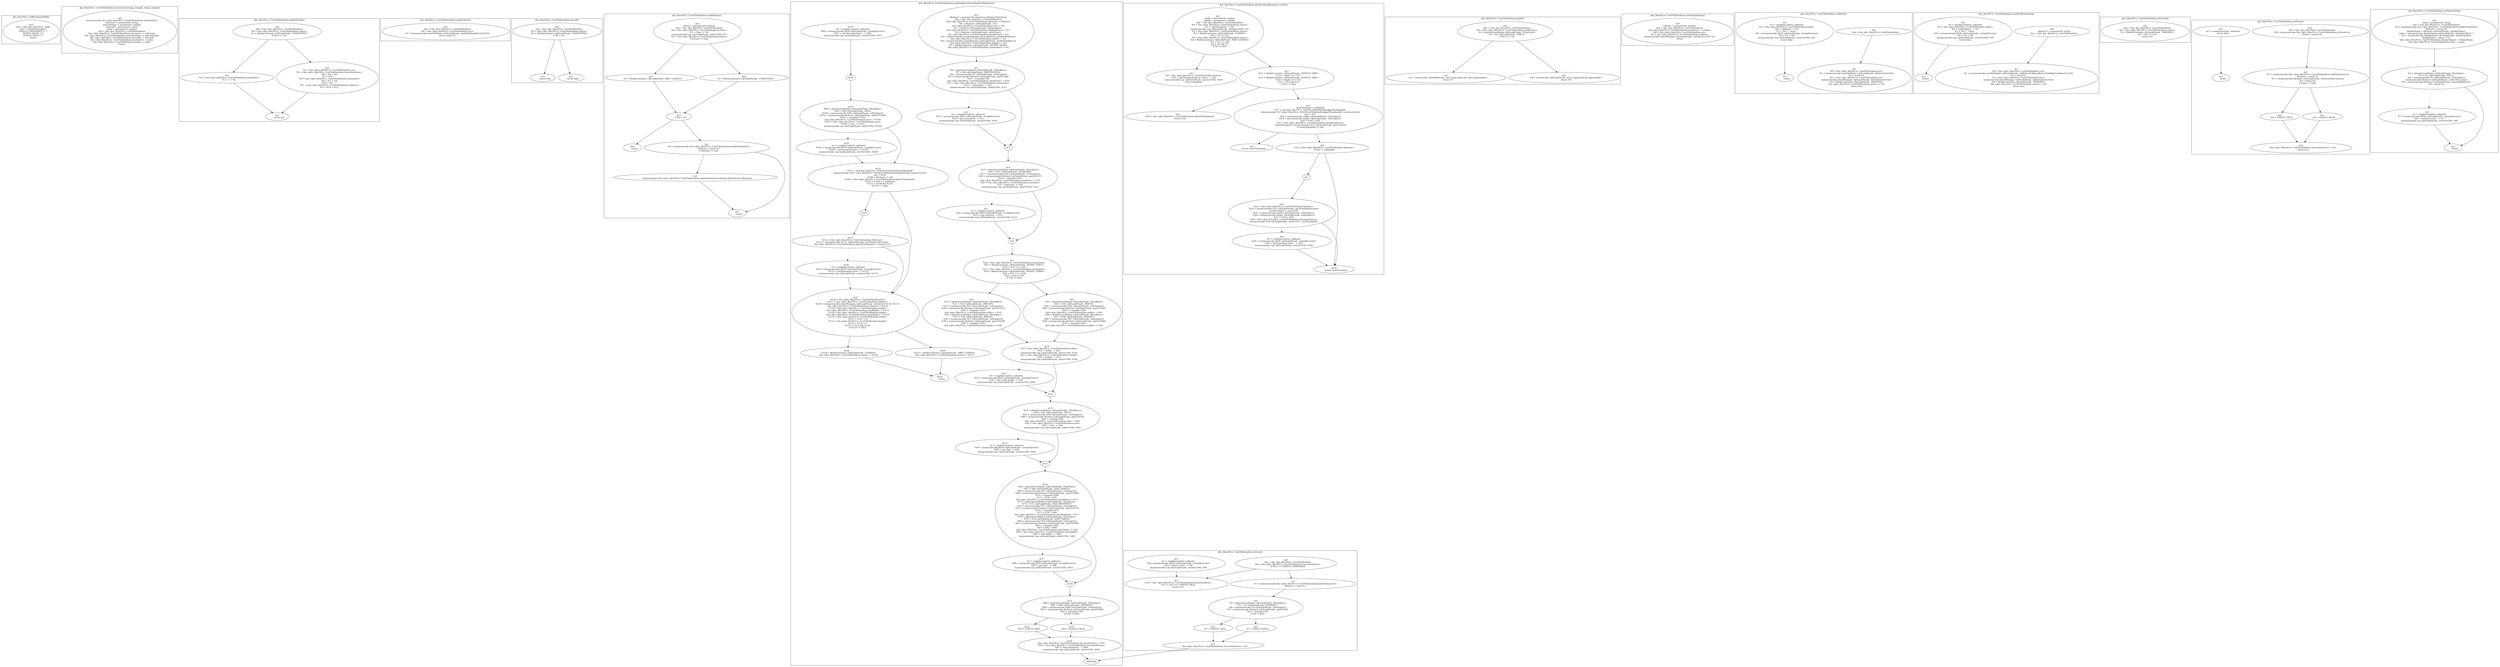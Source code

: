 digraph "59.ts" {
subgraph "cluster_@ts_files/59.ts: %dflt.[static]%dflt()" {
  label="@ts_files/59.ts: %dflt.[static]%dflt()";
  Node33300 [label="id:0
      this = this: @ts_files/59.ts: %dflt
      TAG = 'UserFileDataItem'
      STATUS_UNDEFINED = -1
      STATUS_FALSE = 0
      STATUS_TRUE = 1
      return"];
}
subgraph "cluster_@ts_files/59.ts: UserFileDataItem.constructor(string, string[], string, number)" {
  label="@ts_files/59.ts: UserFileDataItem.constructor(string, string[], string, number)";
  Node74200 [label="id:0
      instanceinvoke this.<@ts_files/59.ts: UserFileDataItem.%instInit()>()
      selections = parameter0: string
      selectionArgs = parameter1: string[]
      deviceId = parameter2: string
      index = parameter3: number
      this = this: @ts_files/59.ts: UserFileDataItem
      this.<@ts_files/59.ts: UserFileDataItem.selections> = selections
      this.<@ts_files/59.ts: UserFileDataItem.selectionArgs> = selectionArgs
      this.<@ts_files/59.ts: UserFileDataItem.deviceId> = deviceId
      this.<@ts_files/59.ts: UserFileDataItem.hashIndex> = index
      this.<@ts_files/59.ts: UserFileDataItem.index> = index
      return"];
}
subgraph "cluster_@ts_files/59.ts: UserFileDataItem.getHashCode()" {
  label="@ts_files/59.ts: UserFileDataItem.getHashCode()";
  Node42350 [label="id:0
      this = this: @ts_files/59.ts: UserFileDataItem
      %0 = this.<@ts_files/59.ts: UserFileDataItem.status>
      %1 = MediaConstants.<@%unk/%unk: .UNDEFINED>
      if %0 === %1"];
  Node42351 [label="id:1
      %2 = this.<@ts_files/59.ts: UserFileDataItem.hashIndex>
      %3 = '' + %2"];
  Node42352 [label="id:2
      %4 = this.<@ts_files/59.ts: UserFileDataItem.uri>
      %5 = this.<@ts_files/59.ts: UserFileDataItem.favouriteStatus>
      %6 = %4 + %5
      %7 = %6 + ' '
      %8 = this.<@ts_files/59.ts: UserFileDataItem.orientation>
      %9 = %7 + %8
      %10 = %9 + ' '
      %11 = this.<@ts_files/59.ts: UserFileDataItem.isSelect>
      %3 = %10 + %11"];
  Node42353 [label="id:3
      return %3"];
  Node42350 -> Node42351;
  Node42350 -> Node42352;
  Node42351 -> Node42353;
  Node42352 -> Node42353;
}
subgraph "cluster_@ts_files/59.ts: UserFileDataItem.loadFileAsset()" {
  label="@ts_files/59.ts: UserFileDataItem.loadFileAsset()";
  Node44600 [label="id:0
      this = this: @ts_files/59.ts: UserFileDataItem
      %0 = this.<@ts_files/59.ts: UserFileDataItem.uri>
      %1 = instanceinvoke userFileModel.<@%unk/%unk: .getMediaItemByUri()>(%0)
      return await %1"];
}
subgraph "cluster_@ts_files/59.ts: UserFileDataItem.isLoad()" {
  label="@ts_files/59.ts: UserFileDataItem.isLoad()";
  Node37520 [label="id:0
      this = this: @ts_files/59.ts: UserFileDataItem
      %0 = this.<@ts_files/59.ts: UserFileDataItem.status>
      %1 = MediaConstants.<@%unk/%unk: .UNDEFINED>
      if %0 > %1"];
  Node37521 [label="id:1
      return true"];
  Node37522 [label="id:2
      return false"];
  Node37520 -> Node37521;
  Node37520 -> Node37522;
}
subgraph "cluster_@ts_files/59.ts: UserFileDataItem.load(boolean)" {
  label="@ts_files/59.ts: UserFileDataItem.load(boolean)";
  Node43000 [label="id:0
      return"];
  Node43001 [label="id:1
      %4 = instanceinvoke this.<@ts_files/59.ts: UserFileDataItem.loadFileAsset()>()
      fileAsset = await %4
      if fileAsset != null"];
  Node43002 [label="id:2
      instanceinvoke this.<@ts_files/59.ts: UserFileDataItem.update(photoAccessHelper.PhotoAsset)>(fileAsset)"];
  Node43003 [label="id:3
      return"];
  Node43004 [label="id:4
      isForce = parameter0: boolean
      this = this: @ts_files/59.ts: UserFileDataItem
      %0 = this.<@ts_files/59.ts: UserFileDataItem.status>
      %1 = 'load ' + %0
      instanceinvoke Log.<@%unk/%unk: .info()>(TAG, %1)
      %2 = this.<@ts_files/59.ts: UserFileDataItem.status>
      if isForce != false"];
  Node43005 [label="id:5
      %3 = MediaConstants.<@%unk/%unk: .PART_LOADED>"];
  Node43006 [label="id:6
      %3 = MediaConstants.<@%unk/%unk: .UNDEFINED>"];
  Node43007 [label="id:7
      if %2 > %3"];
  Node43001 -> Node43002;
  Node43001 -> Node43003;
  Node43002 -> Node43003;
  Node43004 -> Node43005;
  Node43004 -> Node43006;
  Node43005 -> Node43007;
  Node43006 -> Node43007;
  Node43007 -> Node43000;
  Node43007 -> Node43001;
}
subgraph "cluster_@ts_files/59.ts: UserFileDataItem.update(photoAccessHelper.PhotoAsset)" {
  label="@ts_files/59.ts: UserFileDataItem.update(photoAccessHelper.PhotoAsset)";
  Node66270 [label="id:0
      fileAsset = parameter0: photoAccessHelper.PhotoAsset
      this = this: @ts_files/59.ts: UserFileDataItem
      this.<@ts_files/59.ts: UserFileDataItem.fileAsset> = fileAsset
      %0 = fileAsset.<@%unk/%unk: .uri>
      this.<@ts_files/59.ts: UserFileDataItem.uri> = %0
      %1 = fileAsset.<@%unk/%unk: .displayName>
      this.<@ts_files/59.ts: UserFileDataItem.displayName> = %1
      %2 = fileAsset.<@%unk/%unk: .photoType>
      this.<@ts_files/59.ts: UserFileDataItem.mediaType> = %2
      %3 = instanceinvoke screenManager.<@%unk/%unk: .getWinWidth()>()
      this.<@ts_files/59.ts: UserFileDataItem.width> = %3
      %4 = instanceinvoke screenManager.<@%unk/%unk: .getWinHeight()>()
      this.<@ts_files/59.ts: UserFileDataItem.height> = %4
      %5 = MediaConstants.<@%unk/%unk: .ROTATE_NONE>
      this.<@ts_files/59.ts: UserFileDataItem.orientation> = %5"];
  Node66271 [label="id:1
      %6 = photoAccessHelper.<@%unk/%unk: .PhotoKeys>
      %7 = %6.<@%unk/%unk: .ORIENTATION>
      %8 = instanceinvoke %7.<@%unk/%unk: .toString()>()
      %9 = instanceinvoke fileAsset.<@%unk/%unk: .get()>(%8)
      %10 = <number>%9
      this.<@ts_files/59.ts: UserFileDataItem.orientation> = %10
      %11 = this.<@ts_files/59.ts: UserFileDataItem.orientation>
      %12 = 'orientation ' + %11
      instanceinvoke Log.<@%unk/%unk: .info()>(TAG, %12)"];
  Node66272 [label="id:2
      err = caughtexception: unknown
      %13 = instanceinvoke JSON.<@%unk/%unk: .stringify()>(err)
      %14 = 'get orientation ' + %13
      instanceinvoke Log.<@%unk/%unk: .error()>(TAG, %14)"];
  Node66273 [label="id:3"];
  Node66274 [label="id:4
      %15 = photoAccessHelper.<@%unk/%unk: .PhotoKeys>
      %16 = %15.<@%unk/%unk: .DURATION>
      %17 = instanceinvoke %16.<@%unk/%unk: .toString()>()
      %18 = instanceinvoke fileAsset.<@%unk/%unk: .get()>(%17)
      %19 = <number>%18
      this.<@ts_files/59.ts: UserFileDataItem.duration> = %19
      %20 = this.<@ts_files/59.ts: UserFileDataItem.duration>
      %21 = 'duration ' + %20
      instanceinvoke Log.<@%unk/%unk: .info()>(TAG, %21)"];
  Node66275 [label="id:5
      err = caughtexception: unknown
      %22 = instanceinvoke JSON.<@%unk/%unk: .stringify()>(err)
      %23 = 'get duration ' + %22
      instanceinvoke Log.<@%unk/%unk: .error()>(TAG, %23)"];
  Node66276 [label="id:6"];
  Node66277 [label="id:7
      %24 = this.<@ts_files/59.ts: UserFileDataItem.orientation>
      %25 = MediaConstants.<@%unk/%unk: .ROTATE_ONCE>
      %26 = %24 === %25
      %27 = this.<@ts_files/59.ts: UserFileDataItem.orientation>
      %28 = MediaConstants.<@%unk/%unk: .ROTATE_THIRD>
      %29 = %27 === %28
      %30 = %26 || %29
      if %30 != false"];
  Node66278 [label="id:8
      %31 = photoAccessHelper.<@%unk/%unk: .PhotoKeys>
      %32 = %31.<@%unk/%unk: .HEIGHT>
      %33 = instanceinvoke %32.<@%unk/%unk: .toString()>()
      %34 = instanceinvoke fileAsset.<@%unk/%unk: .get()>(%33)
      %35 = <number>%34
      this.<@ts_files/59.ts: UserFileDataItem.width> = %35
      %36 = photoAccessHelper.<@%unk/%unk: .PhotoKeys>
      %37 = %36.<@%unk/%unk: .WIDTH>
      %38 = instanceinvoke %37.<@%unk/%unk: .toString()>()
      %39 = instanceinvoke fileAsset.<@%unk/%unk: .get()>(%38)
      %40 = <number>%39
      this.<@ts_files/59.ts: UserFileDataItem.height> = %40"];
  Node66279 [label="id:9
      %41 = photoAccessHelper.<@%unk/%unk: .PhotoKeys>
      %42 = %41.<@%unk/%unk: .WIDTH>
      %43 = instanceinvoke %42.<@%unk/%unk: .toString()>()
      %44 = instanceinvoke fileAsset.<@%unk/%unk: .get()>(%43)
      %45 = <number>%44
      this.<@ts_files/59.ts: UserFileDataItem.width> = %45
      %46 = photoAccessHelper.<@%unk/%unk: .PhotoKeys>
      %47 = %46.<@%unk/%unk: .HEIGHT>
      %48 = instanceinvoke %47.<@%unk/%unk: .toString()>()
      %49 = instanceinvoke fileAsset.<@%unk/%unk: .get()>(%48)
      %50 = <number>%49
      this.<@ts_files/59.ts: UserFileDataItem.height> = %50"];
  Node662710 [label="id:10
      %51 = this.<@ts_files/59.ts: UserFileDataItem.width>
      %52 = 'width ' + %51
      instanceinvoke Log.<@%unk/%unk: .info()>(TAG, %52)
      %53 = this.<@ts_files/59.ts: UserFileDataItem.height>
      %54 = 'height ' + %53
      instanceinvoke Log.<@%unk/%unk: .info()>(TAG, %54)"];
  Node662711 [label="id:11
      err = caughtexception: unknown
      %55 = instanceinvoke JSON.<@%unk/%unk: .stringify()>(err)
      %56 = 'get width height ' + %55
      instanceinvoke Log.<@%unk/%unk: .error()>(TAG, %56)"];
  Node662712 [label="id:12"];
  Node662713 [label="id:13
      %57 = photoAccessHelper.<@%unk/%unk: .PhotoKeys>
      %58 = %57.<@%unk/%unk: .TITLE>
      %59 = instanceinvoke %58.<@%unk/%unk: .toString()>()
      %60 = instanceinvoke fileAsset.<@%unk/%unk: .get()>(%59)
      %61 = <string>%60
      this.<@ts_files/59.ts: UserFileDataItem.title> = %61
      %62 = this.<@ts_files/59.ts: UserFileDataItem.title>
      %63 = 'title ' + %62
      instanceinvoke Log.<@%unk/%unk: .info()>(TAG, %63)"];
  Node662714 [label="id:14
      err = caughtexception: unknown
      %64 = instanceinvoke JSON.<@%unk/%unk: .stringify()>(err)
      %65 = 'get title ' + %64
      instanceinvoke Log.<@%unk/%unk: .error()>(TAG, %65)"];
  Node662715 [label="id:15"];
  Node662716 [label="id:16
      %66 = photoAccessHelper.<@%unk/%unk: .PhotoKeys>
      %67 = %66.<@%unk/%unk: .DATE_ADDED>
      %68 = instanceinvoke %67.<@%unk/%unk: .toString()>()
      %69 = instanceinvoke fileAsset.<@%unk/%unk: .get()>(%68)
      %70 = <number>%69
      %71 = %70 * 1000
      this.<@ts_files/59.ts: UserFileDataItem.dateAdded> = %71
      %72 = photoAccessHelper.<@%unk/%unk: .PhotoKeys>
      %73 = %72.<@%unk/%unk: .DATE_MODIFIED>
      %74 = instanceinvoke %73.<@%unk/%unk: .toString()>()
      %75 = instanceinvoke fileAsset.<@%unk/%unk: .get()>(%74)
      %76 = <number>%75
      %77 = %76 * 1000
      this.<@ts_files/59.ts: UserFileDataItem.dateModified> = %77
      %78 = photoAccessHelper.<@%unk/%unk: .PhotoKeys>
      %79 = %78.<@%unk/%unk: .DATE_TAKEN>
      %80 = instanceinvoke %79.<@%unk/%unk: .toString()>()
      %81 = instanceinvoke fileAsset.<@%unk/%unk: .get()>(%80)
      %82 = <number>%81
      %83 = %82 * 1000
      this.<@ts_files/59.ts: UserFileDataItem.dateTaken> = %83
      %84 = this.<@ts_files/59.ts: UserFileDataItem.dateAdded>
      %85 = 'dateAdded ' + %84
      instanceinvoke Log.<@%unk/%unk: .info()>(TAG, %85)"];
  Node662717 [label="id:17
      err = caughtexception: unknown
      %86 = instanceinvoke JSON.<@%unk/%unk: .stringify()>(err)
      %87 = 'get date ' + %86
      instanceinvoke Log.<@%unk/%unk: .error()>(TAG, %87)"];
  Node662718 [label="id:18"];
  Node662719 [label="id:19
      err = caughtexception: unknown
      %96 = instanceinvoke JSON.<@%unk/%unk: .stringify()>(err)
      %97 = 'get favouriteStatus ' + %96
      instanceinvoke Log.<@%unk/%unk: .error()>(TAG, %97)"];
  Node662720 [label="id:20"];
  Node662721 [label="id:21
      %98 = photoAccessHelper.<@%unk/%unk: .PhotoKeys>
      %99 = %98.<@%unk/%unk: .SIZE>
      %100 = instanceinvoke %99.<@%unk/%unk: .toString()>()
      %101 = instanceinvoke fileAsset.<@%unk/%unk: .get()>(%100)
      %102 = <number>%101
      this.<@ts_files/59.ts: UserFileDataItem.size> = %102
      %103 = this.<@ts_files/59.ts: UserFileDataItem.size>
      %104 = 'size ' + %103
      instanceinvoke Log.<@%unk/%unk: .info()>(TAG, %104)"];
  Node662722 [label="id:22
      err = caughtexception: unknown
      %105 = instanceinvoke JSON.<@%unk/%unk: .stringify()>(err)
      %106 = 'get favouriteStatus ' + %105
      instanceinvoke Log.<@%unk/%unk: .error()>(TAG, %106)"];
  Node662723 [label="id:23
      %107 = new @ts_files/59.ts: %AC$UserFileDataItem$update$0
      instanceinvoke %107.<@ts_files/59.ts: %AC$UserFileDataItem$update$0.constructor()>()
      size = %107
      %108 = fileAsset != null
      %109 = this.<@ts_files/59.ts: UserFileDataItem.defaultThumbnail>
      %110 = %109 == undefined
      %111 = %108 && %110
      if %111 != false"];
  Node662724 [label="id:24"];
  Node662725 [label="id:25
      %112 = this.<@ts_files/59.ts: UserFileDataItem.fileAsset>
      %113 = instanceinvoke %112.<@%unk/%unk: .getThumbnail()>(size)
      this.<@ts_files/59.ts: UserFileDataItem.defaultThumbnail> = await %113"];
  Node662726 [label="id:26
      err = caughtexception: unknown
      %114 = instanceinvoke JSON.<@%unk/%unk: .stringify()>(err)
      %115 = 'getThumbnail error: ' + %114
      instanceinvoke Log.<@%unk/%unk: .error()>(TAG, %115)"];
  Node662727 [label="id:27
      %116 = this.<@ts_files/59.ts: UserFileDataItem.uri>
      %117 = this.<@ts_files/59.ts: UserFileDataItem.isSelect>
      %118 = instanceinvoke selectManager.<@%unk/%unk: .isSelect()>(%116, %117)
      this.<@ts_files/59.ts: UserFileDataItem.isSelect> = %118
      %119 = this.<@ts_files/59.ts: UserFileDataItem.width>
      this.<@ts_files/59.ts: UserFileDataItem.imgWidth> = %119
      %120 = this.<@ts_files/59.ts: UserFileDataItem.height>
      this.<@ts_files/59.ts: UserFileDataItem.imgHeight> = %120
      %121 = this.<@ts_files/59.ts: UserFileDataItem.width>
      %122 = %121 > 0
      %123 = this.<@ts_files/59.ts: UserFileDataItem.height>
      %124 = %123 > 0
      %125 = %122 && %124
      if %125 != false"];
  Node662728 [label="id:28
      %126 = MediaConstants.<@%unk/%unk: .LOADED>
      this.<@ts_files/59.ts: UserFileDataItem.status> = %126"];
  Node662729 [label="id:29
      %127 = MediaConstants.<@%unk/%unk: .PART_LOADED>
      this.<@ts_files/59.ts: UserFileDataItem.status> = %127"];
  Node662730 [label="id:30
      return"];
  Node662731 [label="id:31
      %88 = photoAccessHelper.<@%unk/%unk: .PhotoKeys>
      %89 = %88.<@%unk/%unk: .FAVORITE>
      %90 = instanceinvoke %89.<@%unk/%unk: .toString()>()
      %91 = instanceinvoke fileAsset.<@%unk/%unk: .get()>(%90)
      %92 = <boolean>%91
      if %92 != false"];
  Node662732 [label="id:32
      %93 = STATUS_TRUE"];
  Node662733 [label="id:33
      %93 = STATUS_FALSE"];
  Node662734 [label="id:34
      this.<@ts_files/59.ts: UserFileDataItem.favouriteStatus> = %93
      %94 = this.<@ts_files/59.ts: UserFileDataItem.favouriteStatus>
      %95 = 'favouriteStatus ' + %94
      instanceinvoke Log.<@%unk/%unk: .info()>(TAG, %95)"];
  Node66270 -> Node66271;
  Node66271 -> Node66273;
  Node66271 -> Node66272[style="dotted"];
  Node66272 -> Node66273;
  Node66273 -> Node66274;
  Node66274 -> Node66276;
  Node66274 -> Node66275[style="dotted"];
  Node66275 -> Node66276;
  Node66276 -> Node66277;
  Node66277 -> Node66278;
  Node66277 -> Node66279;
  Node66278 -> Node662710;
  Node66279 -> Node662710;
  Node662710 -> Node662712;
  Node662710 -> Node662711[style="dotted"];
  Node662711 -> Node662712;
  Node662712 -> Node662713;
  Node662713 -> Node662715;
  Node662713 -> Node662714[style="dotted"];
  Node662714 -> Node662715;
  Node662715 -> Node662716;
  Node662716 -> Node662718;
  Node662716 -> Node662717[style="dotted"];
  Node662717 -> Node662718;
  Node662718 -> Node662731;
  Node662719 -> Node662720;
  Node662720 -> Node662721;
  Node662721 -> Node662723;
  Node662721 -> Node662722[style="dotted"];
  Node662722 -> Node662723;
  Node662723 -> Node662724;
  Node662723 -> Node662727;
  Node662724 -> Node662725;
  Node662725 -> Node662727;
  Node662725 -> Node662726[style="dotted"];
  Node662726 -> Node662727;
  Node662727 -> Node662728;
  Node662727 -> Node662729;
  Node662728 -> Node662730;
  Node662729 -> Node662730;
  Node662731 -> Node662732;
  Node662731 -> Node662733;
  Node662732 -> Node662734;
  Node662733 -> Node662734;
  Node662734 -> undefined;
}
subgraph "cluster_@ts_files/59.ts: UserFileDataItem.getThumbnail(number, number)" {
  label="@ts_files/59.ts: UserFileDataItem.getThumbnail(number, number)";
  Node57740 [label="id:0
      width = parameter0: number
      height = parameter1: number
      this = this: @ts_files/59.ts: UserFileDataItem
      %0 = this.<@ts_files/59.ts: UserFileDataItem.status>
      %1 = 'getThumbnail ' + %0
      instanceinvoke Log.<@%unk/%unk: .debug()>(TAG, %1)
      %2 = this.<@ts_files/59.ts: UserFileDataItem.status>
      %3 = MediaConstants.<@%unk/%unk: .LOADED>
      %4 = %2 !== %3
      %5 = this.<@ts_files/59.ts: UserFileDataItem.status>
      %6 = MediaConstants.<@%unk/%unk: .PART_LOADED>
      %7 = %5 !== %6
      %8 = %4 && %7
      if %8 != false"];
  Node57741 [label="id:1
      %9 = this.<@ts_files/59.ts: UserFileDataItem.status>
      %10 = 'getThumbnail fail as status: ' + %9
      instanceinvoke Log.<@%unk/%unk: .warn()>(TAG, %10)
      return undefined"];
  Node57742 [label="id:2
      %11 = MediaConstants.<@%unk/%unk: .DEFAULT_SIZE>
      %12 = width === %11
      %13 = MediaConstants.<@%unk/%unk: .DEFAULT_SIZE>
      %14 = height === %13
      %15 = %12 && %14
      if %15 != false"];
  Node57743 [label="id:3
      %16 = this.<@ts_files/59.ts: UserFileDataItem.defaultThumbnail>
      return %16"];
  Node57744 [label="id:4
      newThumbnail = undefined
      %17 = new @ts_files/59.ts: %AC$UserFileDataItem$getThumbnail$1
      instanceinvoke %17.<@ts_files/59.ts: %AC$UserFileDataItem$getThumbnail$1.constructor()>()
      size = %17
      %18 = instanceinvoke width.<@%unk/%unk: .toString()>()
      %19 = instanceinvoke height.<@%unk/%unk: .toString()>()
      %20 = %18 + %19
      %21 = this.<@ts_files/59.ts: UserFileDataItem.thumbnailArray>
      cacheThumbnail = instanceinvoke %21.<@%unk/%unk: .get()>(%20)
      if cacheThumbnail != null"];
  Node57745 [label="id:5
      return cacheThumbnail"];
  Node57746 [label="id:6
      %22 = this.<@ts_files/59.ts: UserFileDataItem.fileAsset>
      if %22 != undefined"];
  Node57747 [label="id:7"];
  Node57748 [label="id:8
      %23 = this.<@ts_files/59.ts: UserFileDataItem.fileAsset>
      %24 = instanceinvoke %23.<@%unk/%unk: .getThumbnail()>(size)
      newThumbnail = await %24
      %25 = instanceinvoke width.<@%unk/%unk: .toString()>()
      %26 = instanceinvoke height.<@%unk/%unk: .toString()>()
      %27 = %25 + %26
      %28 = this.<@ts_files/59.ts: UserFileDataItem.thumbnailArray>
      instanceinvoke %28.<@%unk/%unk: .set()>(%27, newThumbnail)"];
  Node57749 [label="id:9
      err = caughtexception: unknown
      %29 = instanceinvoke JSON.<@%unk/%unk: .stringify()>(err)
      %30 = 'getThumbnail error: ' + %29
      instanceinvoke Log.<@%unk/%unk: .error()>(TAG, %30)"];
  Node577410 [label="id:10
      return newThumbnail"];
  Node57740 -> Node57741;
  Node57740 -> Node57742;
  Node57742 -> Node57743;
  Node57742 -> Node57744;
  Node57744 -> Node57745;
  Node57744 -> Node57746;
  Node57746 -> Node57747;
  Node57746 -> Node577410;
  Node57747 -> Node57748;
  Node57748 -> Node577410;
  Node57748 -> Node57749[style="dotted"];
  Node57749 -> Node577410;
}
subgraph "cluster_@ts_files/59.ts: UserFileDataItem.getAlt()" {
  label="@ts_files/59.ts: UserFileDataItem.getAlt()";
  Node37570 [label="id:0
      this = this: @ts_files/59.ts: UserFileDataItem
      %0 = this.<@ts_files/59.ts: UserFileDataItem.mediaType>
      %1 = photoAccessHelper.<@%unk/%unk: .PhotoType>
      %2 = %1.<@%unk/%unk: .VIDEO>
      if %0 === %2"];
  Node37571 [label="id:1
      %3 = staticinvoke <@%unk/%unk: .$r()>('app.media.alt_video_placeholder')
      return %3"];
  Node37572 [label="id:2
      %4 = staticinvoke <@%unk/%unk: .$r()>('app.media.alt_placeholder')
      return %4"];
  Node37570 -> Node37571;
  Node37570 -> Node37572;
}
subgraph "cluster_@ts_files/59.ts: UserFileDataItem.setSelect(boolean)" {
  label="@ts_files/59.ts: UserFileDataItem.setSelect(boolean)";
  Node48240 [label="id:0
      isSelect = parameter0: boolean
      this = this: @ts_files/59.ts: UserFileDataItem
      this.<@ts_files/59.ts: UserFileDataItem.isSelect> = isSelect
      %0 = this.<@ts_files/59.ts: UserFileDataItem.uri>
      %1 = this.<@ts_files/59.ts: UserFileDataItem.isSelect>
      instanceinvoke selectManager.<@%unk/%unk: .setSelect()>(%0, %1)
      return"];
}
subgraph "cluster_@ts_files/59.ts: UserFileDataItem.onDelete()" {
  label="@ts_files/59.ts: UserFileDataItem.onDelete()";
  Node39640 [label="id:0
      this = this: @ts_files/59.ts: UserFileDataItem"];
  Node39641 [label="id:1
      %0 = this.<@ts_files/59.ts: UserFileDataItem.uri>
      %1 = instanceinvoke userFileModel.<@%unk/%unk: .deleteOne()>(%0)
      %2 = await %1
      %3 = this.<@ts_files/59.ts: UserFileDataItem.uri>
      instanceinvoke selectManager.<@%unk/%unk: .deleteSelect()>(%3)
      %4 = MediaConstants.<@%unk/%unk: .TRASHED>
      this.<@ts_files/59.ts: UserFileDataItem.status> = %4
      return true"];
  Node39642 [label="id:2
      err = caughtexception: unknown
      %5 = this.<@ts_files/59.ts: UserFileDataItem.index>
      %6 = 'onDelete ' + %5
      %7 = %6 + ' error: '
      %8 = instanceinvoke JSON.<@%unk/%unk: .stringify()>(err)
      %9 = %7 + %8
      instanceinvoke Log.<@%unk/%unk: .error()>(TAG, %9)
      return false"];
  Node39643 [label="id:3
      return"];
  Node39640 -> Node39641;
  Node39642 -> Node39643;
}
subgraph "cluster_@ts_files/59.ts: UserFileDataItem.addToAlbum(string)" {
  label="@ts_files/59.ts: UserFileDataItem.addToAlbum(string)";
  Node48000 [label="id:0
      albumUri = parameter0: string
      this = this: @ts_files/59.ts: UserFileDataItem"];
  Node48001 [label="id:1
      %0 = this.<@ts_files/59.ts: UserFileDataItem.uri>
      %1 = instanceinvoke userFileModel.<@%unk/%unk: .addPhotoToAlbumByUserFileMgr()>(albumUri, %0)
      %2 = await %1
      %3 = this.<@ts_files/59.ts: UserFileDataItem.uri>
      instanceinvoke selectManager.<@%unk/%unk: .deleteSelect()>(%3)
      %4 = MediaConstants.<@%unk/%unk: .TRASHED>
      this.<@ts_files/59.ts: UserFileDataItem.status> = %4
      return true"];
  Node48002 [label="id:2
      err = caughtexception: unknown
      %5 = this.<@ts_files/59.ts: UserFileDataItem.index>
      %6 = 'addToAlbum ' + %5
      %7 = %6 + ' error: '
      %8 = instanceinvoke JSON.<@%unk/%unk: .stringify()>(err)
      %9 = %7 + %8
      instanceinvoke Log.<@%unk/%unk: .error()>(TAG, %9)
      return false"];
  Node48003 [label="id:3
      return"];
  Node48000 -> Node48001;
  Node48002 -> Node48003;
}
subgraph "cluster_@ts_files/59.ts: UserFileDataItem.isDeleted()" {
  label="@ts_files/59.ts: UserFileDataItem.isDeleted()";
  Node40630 [label="id:0
      this = this: @ts_files/59.ts: UserFileDataItem
      %0 = this.<@ts_files/59.ts: UserFileDataItem.status>
      %1 = MediaConstants.<@%unk/%unk: .TRASHED>
      %2 = %0 === %1
      return %2"];
}
subgraph "cluster_@ts_files/59.ts: UserFileDataItem.isFavor()" {
  label="@ts_files/59.ts: UserFileDataItem.isFavor()";
  Node38780 [label="id:0
      this = this: @ts_files/59.ts: UserFileDataItem
      %0 = this.<@ts_files/59.ts: UserFileDataItem.favouriteStatus>
      if %0 === STATUS_UNDEFINED"];
  Node38781 [label="id:1
      %1 = instanceinvoke this.<@ts_files/59.ts: UserFileDataItem.loadFileAsset()>()
      fileAsset = await %1"];
  Node38782 [label="id:2
      err = caughtexception: unknown
      %8 = instanceinvoke JSON.<@%unk/%unk: .stringify()>(err)
      %9 = 'isFavor error: ' + %8
      instanceinvoke Log.<@%unk/%unk: .error()>(TAG, %9)"];
  Node38783 [label="id:3
      %10 = this.<@ts_files/59.ts: UserFileDataItem.favouriteStatus>
      %11 = %10 === STATUS_TRUE
      return %11"];
  Node38784 [label="id:4
      %2 = photoAccessHelper.<@%unk/%unk: .PhotoKeys>
      %3 = %2.<@%unk/%unk: .FAVORITE>
      %4 = instanceinvoke %3.<@%unk/%unk: .toString()>()
      %5 = instanceinvoke fileAsset.<@%unk/%unk: .get()>(%4)
      %6 = <boolean>%5
      if %6 != false"];
  Node38785 [label="id:5
      %7 = STATUS_TRUE"];
  Node38786 [label="id:6
      %7 = STATUS_FALSE"];
  Node38787 [label="id:7
      this.<@ts_files/59.ts: UserFileDataItem.favouriteStatus> = %7"];
  Node38780 -> Node38781;
  Node38780 -> Node38783;
  Node38781 -> Node38784;
  Node38782 -> Node38783;
  Node38784 -> Node38785;
  Node38784 -> Node38786;
  Node38785 -> Node38787;
  Node38786 -> Node38787;
  Node38787 -> undefined;
}
subgraph "cluster_@ts_files/59.ts: UserFileDataItem.setFavor()" {
  label="@ts_files/59.ts: UserFileDataItem.setFavor()";
  Node39900 [label="id:0
      this = this: @ts_files/59.ts: UserFileDataItem
      %0 = instanceinvoke this.<@ts_files/59.ts: UserFileDataItem.isFavor()>()
      status = !await %0"];
  Node39901 [label="id:1
      err = caughtexception: unknown
      return false"];
  Node39902 [label="id:2
      return"];
  Node39903 [label="id:3
      %1 = instanceinvoke this.<@ts_files/59.ts: UserFileDataItem.loadFileAsset()>()
      fileAsset = await %1
      %2 = instanceinvoke fileAsset.<@%unk/%unk: .setFavorite()>(status)
      %3 = await %2
      if status != false"];
  Node39904 [label="id:4
      %4 = STATUS_TRUE"];
  Node39905 [label="id:5
      %4 = STATUS_FALSE"];
  Node39906 [label="id:6
      this.<@ts_files/59.ts: UserFileDataItem.favouriteStatus> = %4
      return true"];
  Node39900 -> Node39903;
  Node39901 -> Node39902;
  Node39903 -> Node39904;
  Node39903 -> Node39905;
  Node39904 -> Node39906;
  Node39905 -> Node39906;
}
subgraph "cluster_@ts_files/59.ts: UserFileDataItem.setName(string)" {
  label="@ts_files/59.ts: UserFileDataItem.setName(string)";
  Node45280 [label="id:0
      name = parameter0: string
      this = this: @ts_files/59.ts: UserFileDataItem
      %0 = instanceinvoke this.<@ts_files/59.ts: UserFileDataItem.loadFileAsset()>()
      fileAsset = await %0
      displayName = fileAsset.<@%unk/%unk: .displayName>
      index = instanceinvoke displayName.<@%unk/%unk: .lastIndexOf()>('.')
      %1 = instanceinvoke displayName.<@%unk/%unk: .slice()>(index)
      displayName = name + %1
      this.<@ts_files/59.ts: UserFileDataItem.displayName> = displayName
      this.<@ts_files/59.ts: UserFileDataItem.title> = name"];
  Node45281 [label="id:1
      %2 = photoAccessHelper.<@%unk/%unk: .PhotoKeys>
      %3 = %2.<@%unk/%unk: .TITLE>
      %4 = instanceinvoke %3.<@%unk/%unk: .toString()>()
      instanceinvoke fileAsset.<@%unk/%unk: .set()>(%4, name)
      %5 = instanceinvoke fileAsset.<@%unk/%unk: .commitModify()>()
      %6 = await %5"];
  Node45282 [label="id:2
      err = caughtexception: unknown
      %7 = instanceinvoke JSON.<@%unk/%unk: .stringify()>(err)
      %8 = 'setName error: ' + %7
      instanceinvoke Log.<@%unk/%unk: .error()>(TAG, %8)"];
  Node45283 [label="id:3
      return"];
  Node45280 -> Node45281;
  Node45281 -> Node45283;
  Node45281 -> Node45282[style="dotted"];
  Node45282 -> Node45283;
}
}
